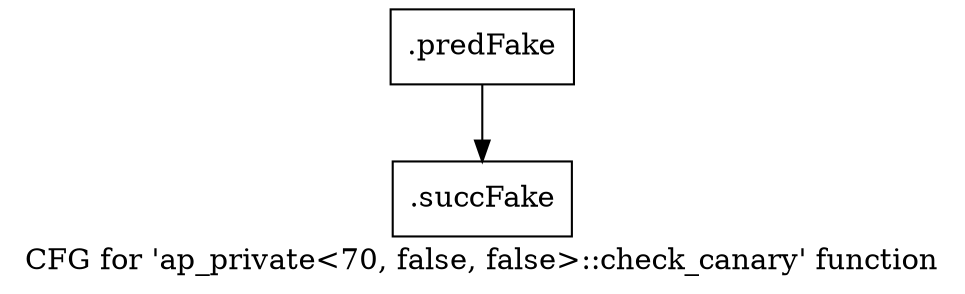 digraph "CFG for 'ap_private\<70, false, false\>::check_canary' function" {
	label="CFG for 'ap_private\<70, false, false\>::check_canary' function";

	Node0x5d6b7d0 [shape=record,filename="",linenumber="",label="{.predFake}"];
	Node0x5d6b7d0 -> Node0x62811b0[ callList="" memoryops="" filename="/mnt/xilinx/Vitis_HLS/2021.2/include/etc/ap_private.h" execusionnum="40"];
	Node0x62811b0 [shape=record,filename="/mnt/xilinx/Vitis_HLS/2021.2/include/etc/ap_private.h",linenumber="3251",label="{.succFake}"];
}
